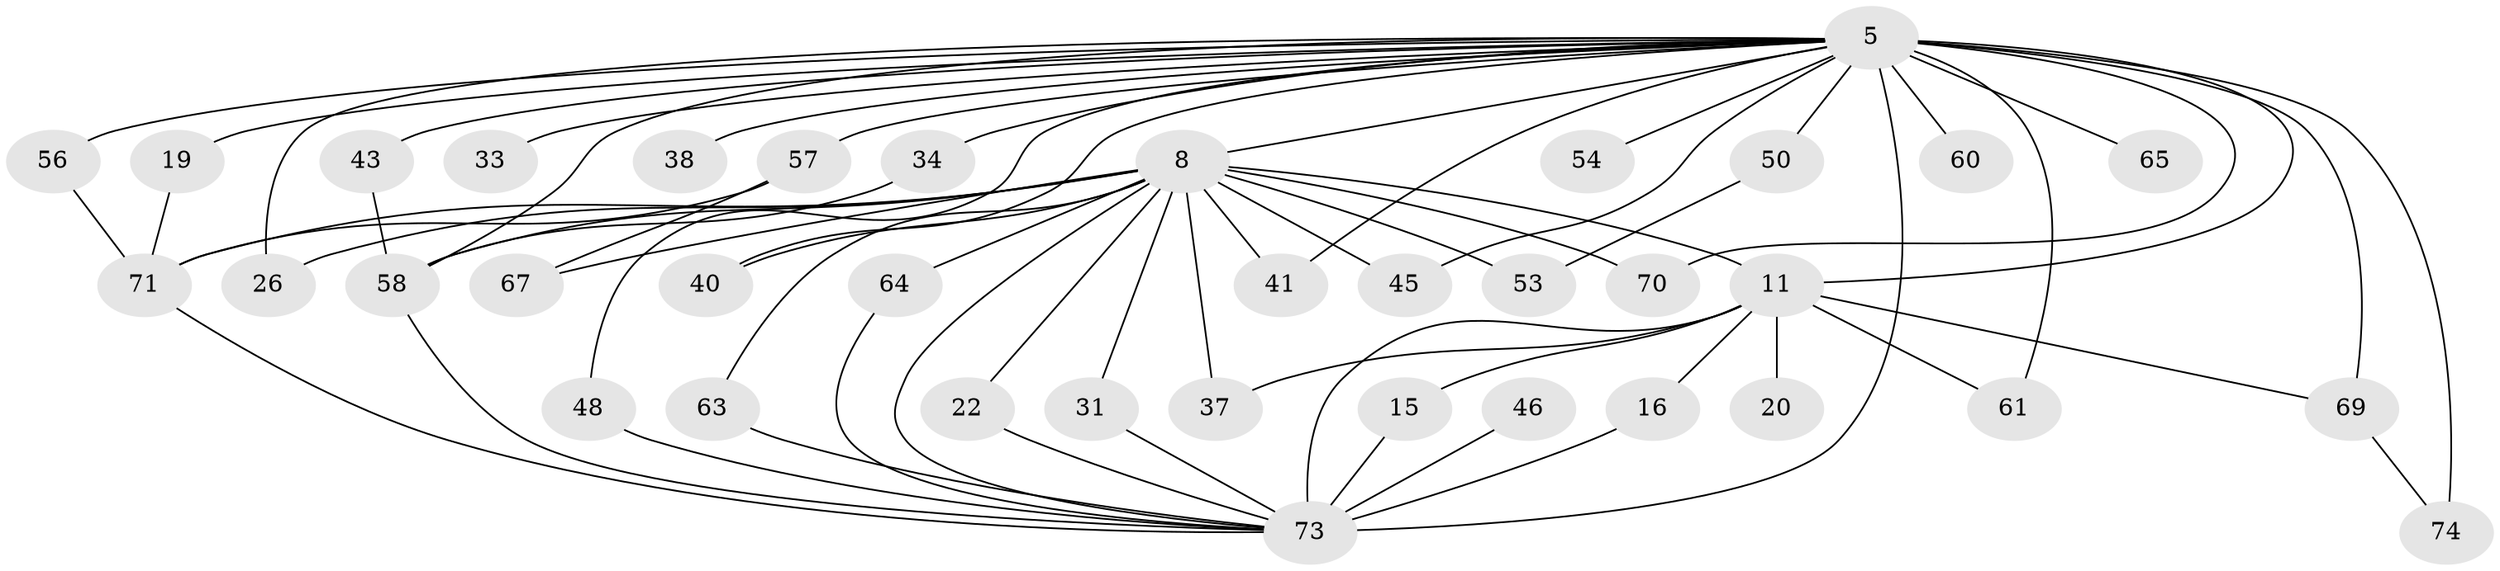 // original degree distribution, {14: 0.013513513513513514, 22: 0.02702702702702703, 24: 0.02702702702702703, 17: 0.013513513513513514, 12: 0.013513513513513514, 21: 0.013513513513513514, 13: 0.013513513513513514, 15: 0.013513513513513514, 2: 0.6081081081081081, 6: 0.013513513513513514, 4: 0.05405405405405406, 7: 0.013513513513513514, 3: 0.14864864864864866, 5: 0.02702702702702703}
// Generated by graph-tools (version 1.1) at 2025/43/03/09/25 04:43:04]
// undirected, 37 vertices, 65 edges
graph export_dot {
graph [start="1"]
  node [color=gray90,style=filled];
  5 [super="+2+3"];
  8 [super="+6"];
  11 [super="+9"];
  15;
  16;
  19;
  20;
  22;
  26;
  31;
  33;
  34;
  37;
  38 [super="+35"];
  40;
  41;
  43 [super="+17"];
  45;
  46;
  48;
  50;
  53;
  54;
  56;
  57 [super="+21"];
  58 [super="+49+36+44"];
  60;
  61 [super="+13+27"];
  63;
  64;
  65;
  67 [super="+59+30"];
  69 [super="+39"];
  70 [super="+32"];
  71 [super="+55+52+62"];
  73 [super="+25+72"];
  74 [super="+29"];
  5 -- 8 [weight=6];
  5 -- 19;
  5 -- 26;
  5 -- 33 [weight=2];
  5 -- 38 [weight=4];
  5 -- 41;
  5 -- 48;
  5 -- 50 [weight=2];
  5 -- 57 [weight=3];
  5 -- 60 [weight=2];
  5 -- 65 [weight=2];
  5 -- 11 [weight=7];
  5 -- 40;
  5 -- 54 [weight=2];
  5 -- 56;
  5 -- 70;
  5 -- 73 [weight=15];
  5 -- 74 [weight=4];
  5 -- 34;
  5 -- 45;
  5 -- 61 [weight=2];
  5 -- 58;
  5 -- 69;
  5 -- 43 [weight=2];
  8 -- 26;
  8 -- 31;
  8 -- 37;
  8 -- 41;
  8 -- 45;
  8 -- 64;
  8 -- 70 [weight=2];
  8 -- 71 [weight=3];
  8 -- 22;
  8 -- 40;
  8 -- 53;
  8 -- 63;
  8 -- 58 [weight=6];
  8 -- 67 [weight=3];
  8 -- 73 [weight=7];
  8 -- 11 [weight=4];
  11 -- 37;
  11 -- 69;
  11 -- 73 [weight=6];
  11 -- 15;
  11 -- 16;
  11 -- 20 [weight=2];
  11 -- 61 [weight=2];
  15 -- 73;
  16 -- 73;
  19 -- 71;
  22 -- 73;
  31 -- 73;
  34 -- 58;
  43 -- 58;
  46 -- 73;
  48 -- 73;
  50 -- 53;
  56 -- 71;
  57 -- 71;
  57 -- 67;
  58 -- 73;
  63 -- 73;
  64 -- 73;
  69 -- 74;
  71 -- 73 [weight=3];
}
